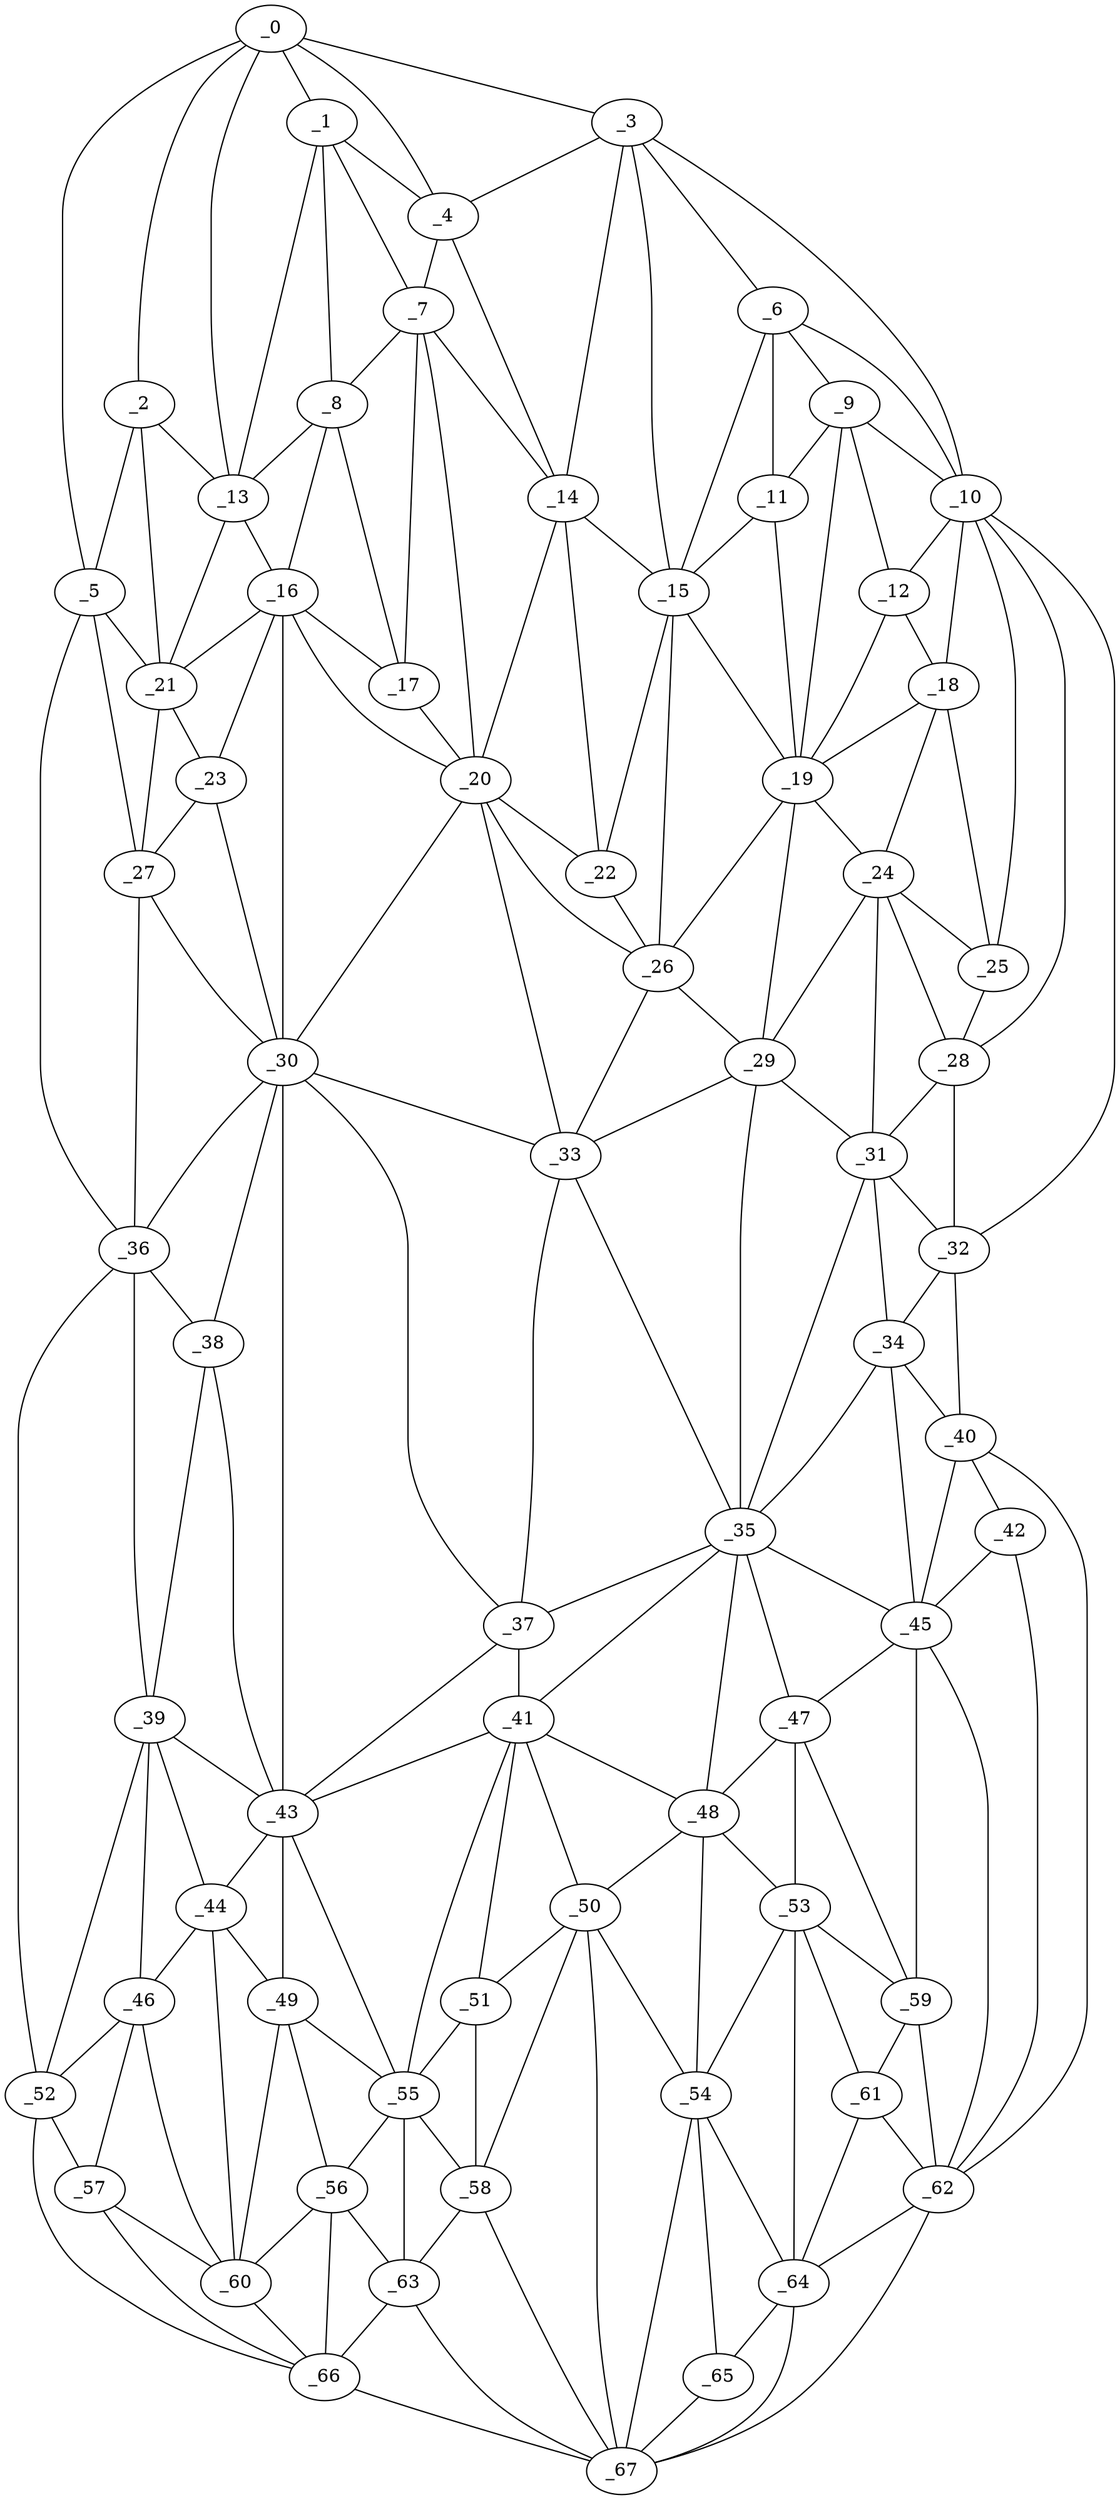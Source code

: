 graph "obj37__95.gxl" {
	_0	 [x=6,
		y=112];
	_1	 [x=10,
		y=97];
	_0 -- _1	 [valence=2];
	_2	 [x=10,
		y=116];
	_0 -- _2	 [valence=2];
	_3	 [x=13,
		y=56];
	_0 -- _3	 [valence=1];
	_4	 [x=13,
		y=64];
	_0 -- _4	 [valence=2];
	_5	 [x=13,
		y=122];
	_0 -- _5	 [valence=1];
	_13	 [x=21,
		y=99];
	_0 -- _13	 [valence=2];
	_1 -- _4	 [valence=2];
	_7	 [x=16,
		y=71];
	_1 -- _7	 [valence=1];
	_8	 [x=17,
		y=81];
	_1 -- _8	 [valence=2];
	_1 -- _13	 [valence=2];
	_2 -- _5	 [valence=2];
	_2 -- _13	 [valence=2];
	_21	 [x=34,
		y=112];
	_2 -- _21	 [valence=2];
	_3 -- _4	 [valence=2];
	_6	 [x=15,
		y=46];
	_3 -- _6	 [valence=2];
	_10	 [x=19,
		y=15];
	_3 -- _10	 [valence=1];
	_14	 [x=22,
		y=59];
	_3 -- _14	 [valence=2];
	_15	 [x=24,
		y=53];
	_3 -- _15	 [valence=1];
	_4 -- _7	 [valence=2];
	_4 -- _14	 [valence=1];
	_5 -- _21	 [valence=2];
	_27	 [x=45,
		y=123];
	_5 -- _27	 [valence=2];
	_36	 [x=74,
		y=124];
	_5 -- _36	 [valence=1];
	_9	 [x=18,
		y=33];
	_6 -- _9	 [valence=1];
	_6 -- _10	 [valence=2];
	_11	 [x=19,
		y=38];
	_6 -- _11	 [valence=2];
	_6 -- _15	 [valence=2];
	_7 -- _8	 [valence=1];
	_7 -- _14	 [valence=1];
	_17	 [x=27,
		y=78];
	_7 -- _17	 [valence=1];
	_20	 [x=33,
		y=70];
	_7 -- _20	 [valence=2];
	_8 -- _13	 [valence=1];
	_16	 [x=26,
		y=95];
	_8 -- _16	 [valence=1];
	_8 -- _17	 [valence=2];
	_9 -- _10	 [valence=2];
	_9 -- _11	 [valence=1];
	_12	 [x=21,
		y=21];
	_9 -- _12	 [valence=2];
	_19	 [x=31,
		y=23];
	_9 -- _19	 [valence=1];
	_10 -- _12	 [valence=1];
	_18	 [x=30,
		y=17];
	_10 -- _18	 [valence=1];
	_25	 [x=43,
		y=11];
	_10 -- _25	 [valence=2];
	_28	 [x=50,
		y=8];
	_10 -- _28	 [valence=2];
	_32	 [x=60,
		y=3];
	_10 -- _32	 [valence=1];
	_11 -- _15	 [valence=1];
	_11 -- _19	 [valence=2];
	_12 -- _18	 [valence=2];
	_12 -- _19	 [valence=1];
	_13 -- _16	 [valence=2];
	_13 -- _21	 [valence=1];
	_14 -- _15	 [valence=2];
	_14 -- _20	 [valence=2];
	_22	 [x=37,
		y=61];
	_14 -- _22	 [valence=2];
	_15 -- _19	 [valence=2];
	_15 -- _22	 [valence=2];
	_26	 [x=45,
		y=57];
	_15 -- _26	 [valence=1];
	_16 -- _17	 [valence=1];
	_16 -- _20	 [valence=2];
	_16 -- _21	 [valence=1];
	_23	 [x=37,
		y=112];
	_16 -- _23	 [valence=2];
	_30	 [x=53,
		y=111];
	_16 -- _30	 [valence=2];
	_17 -- _20	 [valence=2];
	_18 -- _19	 [valence=2];
	_24	 [x=38,
		y=17];
	_18 -- _24	 [valence=2];
	_18 -- _25	 [valence=2];
	_19 -- _24	 [valence=1];
	_19 -- _26	 [valence=2];
	_29	 [x=50,
		y=54];
	_19 -- _29	 [valence=1];
	_20 -- _22	 [valence=1];
	_20 -- _26	 [valence=2];
	_20 -- _30	 [valence=2];
	_33	 [x=60,
		y=63];
	_20 -- _33	 [valence=1];
	_21 -- _23	 [valence=2];
	_21 -- _27	 [valence=2];
	_22 -- _26	 [valence=1];
	_23 -- _27	 [valence=1];
	_23 -- _30	 [valence=1];
	_24 -- _25	 [valence=2];
	_24 -- _28	 [valence=2];
	_24 -- _29	 [valence=2];
	_31	 [x=57,
		y=7];
	_24 -- _31	 [valence=1];
	_25 -- _28	 [valence=2];
	_26 -- _29	 [valence=2];
	_26 -- _33	 [valence=2];
	_27 -- _30	 [valence=2];
	_27 -- _36	 [valence=2];
	_28 -- _31	 [valence=2];
	_28 -- _32	 [valence=1];
	_29 -- _31	 [valence=2];
	_29 -- _33	 [valence=1];
	_35	 [x=74,
		y=54];
	_29 -- _35	 [valence=2];
	_30 -- _33	 [valence=2];
	_30 -- _36	 [valence=1];
	_37	 [x=75,
		y=63];
	_30 -- _37	 [valence=1];
	_38	 [x=82,
		y=114];
	_30 -- _38	 [valence=2];
	_43	 [x=94,
		y=102];
	_30 -- _43	 [valence=2];
	_31 -- _32	 [valence=2];
	_34	 [x=67,
		y=7];
	_31 -- _34	 [valence=2];
	_31 -- _35	 [valence=1];
	_32 -- _34	 [valence=2];
	_40	 [x=88,
		y=8];
	_32 -- _40	 [valence=1];
	_33 -- _35	 [valence=2];
	_33 -- _37	 [valence=2];
	_34 -- _35	 [valence=2];
	_34 -- _40	 [valence=1];
	_45	 [x=95,
		y=21];
	_34 -- _45	 [valence=2];
	_35 -- _37	 [valence=2];
	_41	 [x=91,
		y=66];
	_35 -- _41	 [valence=2];
	_35 -- _45	 [valence=2];
	_47	 [x=97,
		y=34];
	_35 -- _47	 [valence=2];
	_48	 [x=98,
		y=45];
	_35 -- _48	 [valence=2];
	_36 -- _38	 [valence=2];
	_39	 [x=87,
		y=113];
	_36 -- _39	 [valence=1];
	_52	 [x=106,
		y=124];
	_36 -- _52	 [valence=1];
	_37 -- _41	 [valence=1];
	_37 -- _43	 [valence=1];
	_38 -- _39	 [valence=2];
	_38 -- _43	 [valence=2];
	_39 -- _43	 [valence=1];
	_44	 [x=94,
		y=106];
	_39 -- _44	 [valence=2];
	_46	 [x=95,
		y=113];
	_39 -- _46	 [valence=2];
	_39 -- _52	 [valence=2];
	_42	 [x=93,
		y=13];
	_40 -- _42	 [valence=2];
	_40 -- _45	 [valence=2];
	_62	 [x=115,
		y=17];
	_40 -- _62	 [valence=1];
	_41 -- _43	 [valence=2];
	_41 -- _48	 [valence=1];
	_50	 [x=104,
		y=61];
	_41 -- _50	 [valence=2];
	_51	 [x=105,
		y=74];
	_41 -- _51	 [valence=2];
	_55	 [x=107,
		y=80];
	_41 -- _55	 [valence=1];
	_42 -- _45	 [valence=1];
	_42 -- _62	 [valence=2];
	_43 -- _44	 [valence=2];
	_49	 [x=103,
		y=98];
	_43 -- _49	 [valence=2];
	_43 -- _55	 [valence=2];
	_44 -- _46	 [valence=1];
	_44 -- _49	 [valence=2];
	_60	 [x=111,
		y=108];
	_44 -- _60	 [valence=2];
	_45 -- _47	 [valence=2];
	_59	 [x=111,
		y=26];
	_45 -- _59	 [valence=2];
	_45 -- _62	 [valence=2];
	_46 -- _52	 [valence=2];
	_57	 [x=108,
		y=118];
	_46 -- _57	 [valence=2];
	_46 -- _60	 [valence=2];
	_47 -- _48	 [valence=2];
	_53	 [x=107,
		y=36];
	_47 -- _53	 [valence=2];
	_47 -- _59	 [valence=1];
	_48 -- _50	 [valence=2];
	_48 -- _53	 [valence=1];
	_54	 [x=107,
		y=45];
	_48 -- _54	 [valence=2];
	_49 -- _55	 [valence=2];
	_56	 [x=107,
		y=97];
	_49 -- _56	 [valence=2];
	_49 -- _60	 [valence=1];
	_50 -- _51	 [valence=2];
	_50 -- _54	 [valence=1];
	_58	 [x=110,
		y=67];
	_50 -- _58	 [valence=1];
	_67	 [x=120,
		y=54];
	_50 -- _67	 [valence=2];
	_51 -- _55	 [valence=2];
	_51 -- _58	 [valence=2];
	_52 -- _57	 [valence=2];
	_66	 [x=116,
		y=101];
	_52 -- _66	 [valence=1];
	_53 -- _54	 [valence=2];
	_53 -- _59	 [valence=2];
	_61	 [x=114,
		y=32];
	_53 -- _61	 [valence=2];
	_64	 [x=116,
		y=37];
	_53 -- _64	 [valence=1];
	_54 -- _64	 [valence=2];
	_65	 [x=116,
		y=45];
	_54 -- _65	 [valence=1];
	_54 -- _67	 [valence=2];
	_55 -- _56	 [valence=1];
	_55 -- _58	 [valence=1];
	_63	 [x=115,
		y=88];
	_55 -- _63	 [valence=2];
	_56 -- _60	 [valence=2];
	_56 -- _63	 [valence=2];
	_56 -- _66	 [valence=2];
	_57 -- _60	 [valence=1];
	_57 -- _66	 [valence=1];
	_58 -- _63	 [valence=2];
	_58 -- _67	 [valence=1];
	_59 -- _61	 [valence=2];
	_59 -- _62	 [valence=2];
	_60 -- _66	 [valence=2];
	_61 -- _62	 [valence=2];
	_61 -- _64	 [valence=2];
	_62 -- _64	 [valence=2];
	_62 -- _67	 [valence=1];
	_63 -- _66	 [valence=2];
	_63 -- _67	 [valence=1];
	_64 -- _65	 [valence=2];
	_64 -- _67	 [valence=1];
	_65 -- _67	 [valence=2];
	_66 -- _67	 [valence=1];
}
